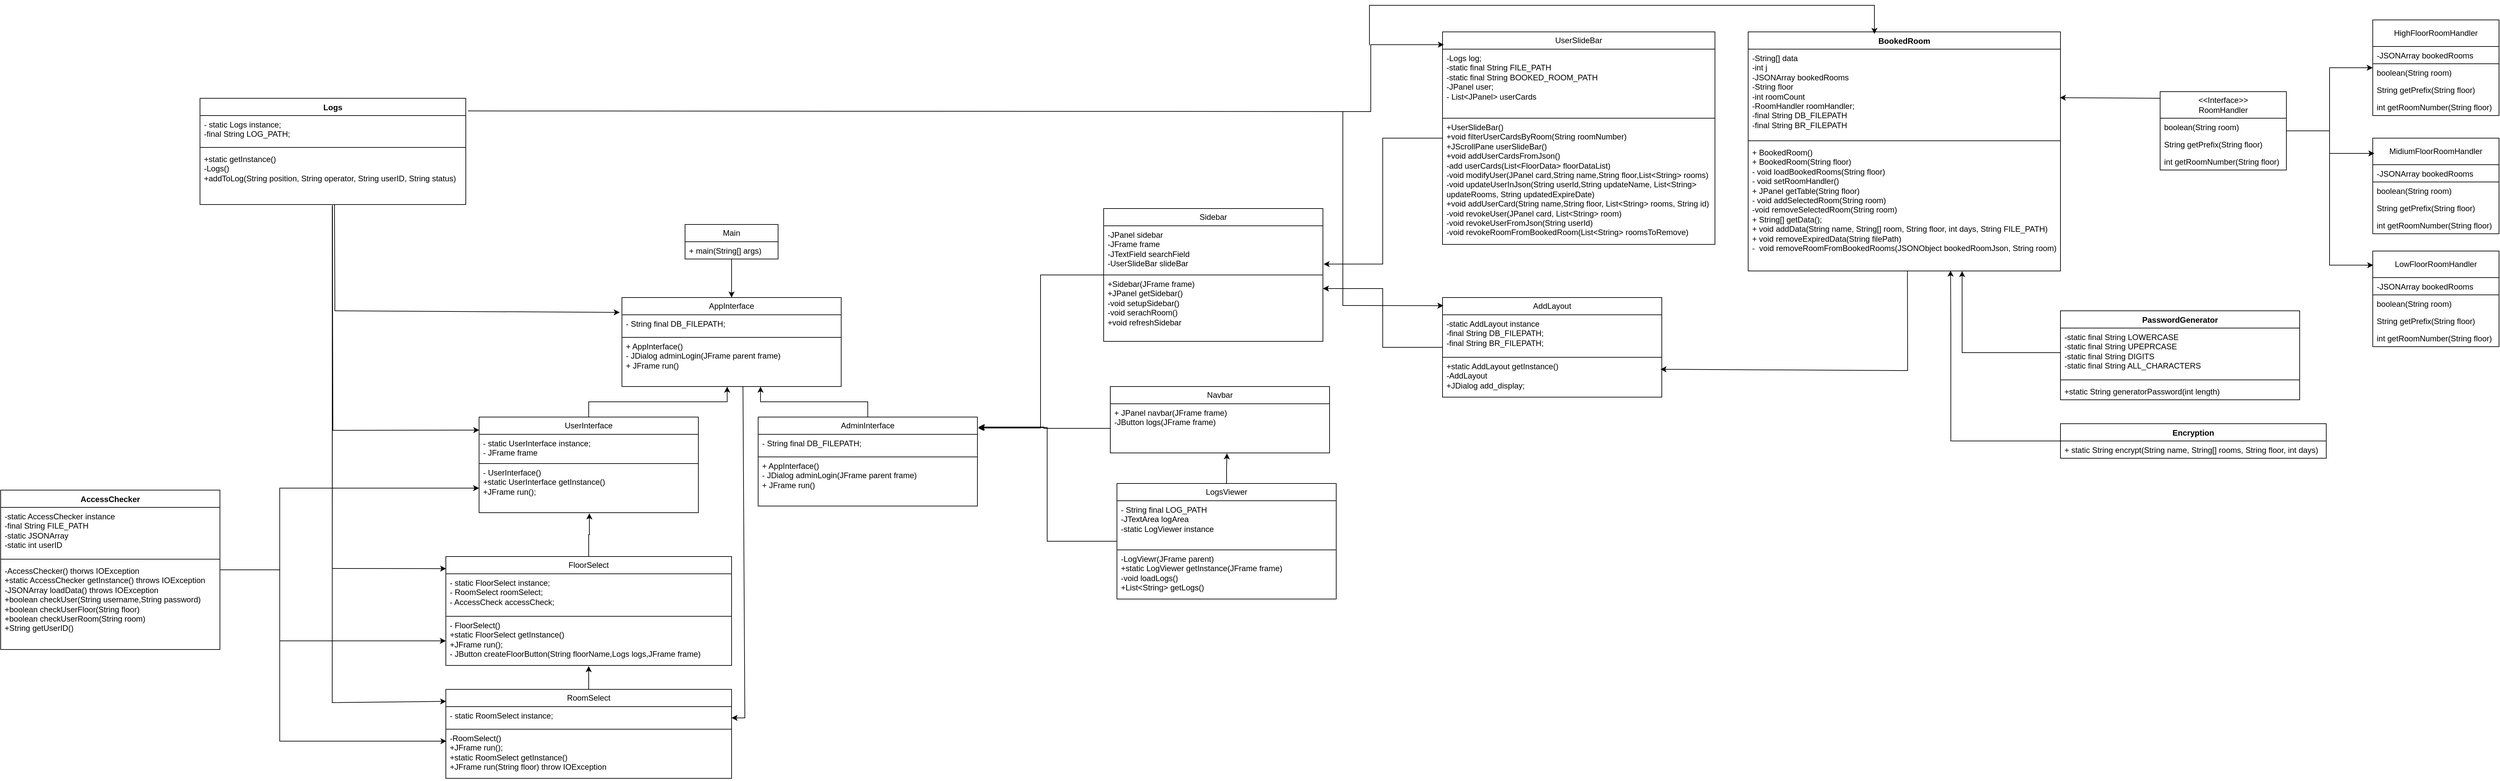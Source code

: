 <mxfile version="26.0.16">
  <diagram id="C5RBs43oDa-KdzZeNtuy" name="Class Diagram">
    <mxGraphModel dx="2961" dy="2109" grid="1" gridSize="10" guides="1" tooltips="1" connect="1" arrows="1" fold="1" page="1" pageScale="1" pageWidth="827" pageHeight="1169" math="0" shadow="0">
      <root>
        <mxCell id="WIyWlLk6GJQsqaUBKTNV-0" />
        <mxCell id="WIyWlLk6GJQsqaUBKTNV-1" parent="WIyWlLk6GJQsqaUBKTNV-0" />
        <mxCell id="-WlFVgDgevyx3NqKFWfm-8" value="" style="edgeStyle=orthogonalEdgeStyle;rounded=0;orthogonalLoop=1;jettySize=auto;html=1;" edge="1" parent="WIyWlLk6GJQsqaUBKTNV-1" source="-WlFVgDgevyx3NqKFWfm-0" target="-WlFVgDgevyx3NqKFWfm-6">
          <mxGeometry relative="1" as="geometry" />
        </mxCell>
        <mxCell id="-WlFVgDgevyx3NqKFWfm-0" value="Main" style="swimlane;fontStyle=0;childLayout=stackLayout;horizontal=1;startSize=26;fillColor=none;horizontalStack=0;resizeParent=1;resizeParentMax=0;resizeLast=0;collapsible=1;marginBottom=0;whiteSpace=wrap;html=1;" vertex="1" parent="WIyWlLk6GJQsqaUBKTNV-1">
          <mxGeometry x="330" y="30" width="140" height="52" as="geometry" />
        </mxCell>
        <mxCell id="-WlFVgDgevyx3NqKFWfm-1" value="+ main(String[] args)" style="text;strokeColor=none;fillColor=none;align=left;verticalAlign=top;spacingLeft=4;spacingRight=4;overflow=hidden;rotatable=0;points=[[0,0.5],[1,0.5]];portConstraint=eastwest;whiteSpace=wrap;html=1;" vertex="1" parent="-WlFVgDgevyx3NqKFWfm-0">
          <mxGeometry y="26" width="140" height="26" as="geometry" />
        </mxCell>
        <mxCell id="-WlFVgDgevyx3NqKFWfm-6" value="AppInterface" style="swimlane;fontStyle=0;childLayout=stackLayout;horizontal=1;startSize=26;fillColor=none;horizontalStack=0;resizeParent=1;resizeParentMax=0;resizeLast=0;collapsible=1;marginBottom=0;whiteSpace=wrap;html=1;" vertex="1" parent="WIyWlLk6GJQsqaUBKTNV-1">
          <mxGeometry x="235" y="140" width="330" height="134" as="geometry" />
        </mxCell>
        <mxCell id="-WlFVgDgevyx3NqKFWfm-9" value="- String final DB_FILEPATH;" style="text;strokeColor=light-dark(#000000,#000000);fillColor=none;align=left;verticalAlign=top;spacingLeft=4;spacingRight=4;overflow=hidden;rotatable=0;points=[[0,0.5],[1,0.5]];portConstraint=eastwest;whiteSpace=wrap;html=1;" vertex="1" parent="-WlFVgDgevyx3NqKFWfm-6">
          <mxGeometry y="26" width="330" height="34" as="geometry" />
        </mxCell>
        <mxCell id="-WlFVgDgevyx3NqKFWfm-7" value="+ AppInterface()&lt;div&gt;- JDialog adminLogin(JFrame parent frame)&lt;/div&gt;&lt;div&gt;+ JFrame run()&lt;/div&gt;" style="text;strokeColor=none;fillColor=none;align=left;verticalAlign=top;spacingLeft=4;spacingRight=4;overflow=hidden;rotatable=0;points=[[0,0.5],[1,0.5]];portConstraint=eastwest;whiteSpace=wrap;html=1;" vertex="1" parent="-WlFVgDgevyx3NqKFWfm-6">
          <mxGeometry y="60" width="330" height="74" as="geometry" />
        </mxCell>
        <mxCell id="-WlFVgDgevyx3NqKFWfm-10" value="UserInterface" style="swimlane;fontStyle=0;childLayout=stackLayout;horizontal=1;startSize=26;fillColor=none;horizontalStack=0;resizeParent=1;resizeParentMax=0;resizeLast=0;collapsible=1;marginBottom=0;whiteSpace=wrap;html=1;" vertex="1" parent="WIyWlLk6GJQsqaUBKTNV-1">
          <mxGeometry x="20" y="320" width="330" height="144" as="geometry" />
        </mxCell>
        <mxCell id="-WlFVgDgevyx3NqKFWfm-11" value="- static UserInterface instance;&lt;div&gt;- JFrame frame&lt;/div&gt;" style="text;strokeColor=light-dark(#000000,#000000);fillColor=none;align=left;verticalAlign=top;spacingLeft=4;spacingRight=4;overflow=hidden;rotatable=0;points=[[0,0.5],[1,0.5]];portConstraint=eastwest;whiteSpace=wrap;html=1;" vertex="1" parent="-WlFVgDgevyx3NqKFWfm-10">
          <mxGeometry y="26" width="330" height="44" as="geometry" />
        </mxCell>
        <mxCell id="-WlFVgDgevyx3NqKFWfm-12" value="- UserInterface()&lt;div&gt;+static UserInterface getInstance()&lt;/div&gt;&lt;div&gt;+JFrame run();&lt;/div&gt;" style="text;strokeColor=none;fillColor=none;align=left;verticalAlign=top;spacingLeft=4;spacingRight=4;overflow=hidden;rotatable=0;points=[[0,0.5],[1,0.5]];portConstraint=eastwest;whiteSpace=wrap;html=1;" vertex="1" parent="-WlFVgDgevyx3NqKFWfm-10">
          <mxGeometry y="70" width="330" height="74" as="geometry" />
        </mxCell>
        <mxCell id="-WlFVgDgevyx3NqKFWfm-14" value="AdminInterface" style="swimlane;fontStyle=0;childLayout=stackLayout;horizontal=1;startSize=26;fillColor=none;horizontalStack=0;resizeParent=1;resizeParentMax=0;resizeLast=0;collapsible=1;marginBottom=0;whiteSpace=wrap;html=1;" vertex="1" parent="WIyWlLk6GJQsqaUBKTNV-1">
          <mxGeometry x="440" y="320" width="330" height="134" as="geometry" />
        </mxCell>
        <mxCell id="-WlFVgDgevyx3NqKFWfm-15" value="- String final DB_FILEPATH;" style="text;strokeColor=light-dark(#000000,#000000);fillColor=none;align=left;verticalAlign=top;spacingLeft=4;spacingRight=4;overflow=hidden;rotatable=0;points=[[0,0.5],[1,0.5]];portConstraint=eastwest;whiteSpace=wrap;html=1;" vertex="1" parent="-WlFVgDgevyx3NqKFWfm-14">
          <mxGeometry y="26" width="330" height="34" as="geometry" />
        </mxCell>
        <mxCell id="-WlFVgDgevyx3NqKFWfm-16" value="+ AppInterface()&lt;div&gt;- JDialog adminLogin(JFrame parent frame)&lt;/div&gt;&lt;div&gt;+ JFrame run()&lt;/div&gt;" style="text;strokeColor=none;fillColor=none;align=left;verticalAlign=top;spacingLeft=4;spacingRight=4;overflow=hidden;rotatable=0;points=[[0,0.5],[1,0.5]];portConstraint=eastwest;whiteSpace=wrap;html=1;" vertex="1" parent="-WlFVgDgevyx3NqKFWfm-14">
          <mxGeometry y="60" width="330" height="74" as="geometry" />
        </mxCell>
        <mxCell id="-WlFVgDgevyx3NqKFWfm-18" value="FloorSelect" style="swimlane;fontStyle=0;childLayout=stackLayout;horizontal=1;startSize=26;fillColor=none;horizontalStack=0;resizeParent=1;resizeParentMax=0;resizeLast=0;collapsible=1;marginBottom=0;whiteSpace=wrap;html=1;" vertex="1" parent="WIyWlLk6GJQsqaUBKTNV-1">
          <mxGeometry x="-30" y="530" width="430" height="164" as="geometry" />
        </mxCell>
        <mxCell id="-WlFVgDgevyx3NqKFWfm-19" value="- static FloorSelect instance;&lt;div&gt;- RoomSelect roomSelect;&lt;/div&gt;&lt;div&gt;- AccessCheck accessCheck;&lt;/div&gt;" style="text;strokeColor=light-dark(#000000,#000000);fillColor=none;align=left;verticalAlign=top;spacingLeft=4;spacingRight=4;overflow=hidden;rotatable=0;points=[[0,0.5],[1,0.5]];portConstraint=eastwest;whiteSpace=wrap;html=1;" vertex="1" parent="-WlFVgDgevyx3NqKFWfm-18">
          <mxGeometry y="26" width="430" height="64" as="geometry" />
        </mxCell>
        <mxCell id="-WlFVgDgevyx3NqKFWfm-20" value="- FloorSelect()&lt;div&gt;+static FloorSelect getInstance()&lt;/div&gt;&lt;div&gt;+JFrame run();&lt;/div&gt;&lt;div&gt;- JButton createFloorButton(String floorName,Logs logs,JFrame frame)&lt;/div&gt;" style="text;strokeColor=none;fillColor=none;align=left;verticalAlign=top;spacingLeft=4;spacingRight=4;overflow=hidden;rotatable=0;points=[[0,0.5],[1,0.5]];portConstraint=eastwest;whiteSpace=wrap;html=1;" vertex="1" parent="-WlFVgDgevyx3NqKFWfm-18">
          <mxGeometry y="90" width="430" height="74" as="geometry" />
        </mxCell>
        <mxCell id="-WlFVgDgevyx3NqKFWfm-22" value="RoomSelect" style="swimlane;fontStyle=0;childLayout=stackLayout;horizontal=1;startSize=26;fillColor=none;horizontalStack=0;resizeParent=1;resizeParentMax=0;resizeLast=0;collapsible=1;marginBottom=0;whiteSpace=wrap;html=1;" vertex="1" parent="WIyWlLk6GJQsqaUBKTNV-1">
          <mxGeometry x="-30" y="730" width="430" height="134" as="geometry" />
        </mxCell>
        <mxCell id="-WlFVgDgevyx3NqKFWfm-23" value="- static RoomSelect instance;" style="text;strokeColor=light-dark(#000000,#000000);fillColor=none;align=left;verticalAlign=top;spacingLeft=4;spacingRight=4;overflow=hidden;rotatable=0;points=[[0,0.5],[1,0.5]];portConstraint=eastwest;whiteSpace=wrap;html=1;" vertex="1" parent="-WlFVgDgevyx3NqKFWfm-22">
          <mxGeometry y="26" width="430" height="34" as="geometry" />
        </mxCell>
        <mxCell id="-WlFVgDgevyx3NqKFWfm-24" value="&lt;div&gt;-RoomSelect()&amp;nbsp;&lt;/div&gt;+JFrame run();&lt;div&gt;+static RoomSelect getInstance()&lt;/div&gt;&lt;div&gt;+JFrame run(String floor) throw IOException&lt;/div&gt;&lt;div&gt;&lt;br&gt;&lt;/div&gt;" style="text;strokeColor=none;fillColor=none;align=left;verticalAlign=top;spacingLeft=4;spacingRight=4;overflow=hidden;rotatable=0;points=[[0,0.5],[1,0.5]];portConstraint=eastwest;whiteSpace=wrap;html=1;" vertex="1" parent="-WlFVgDgevyx3NqKFWfm-22">
          <mxGeometry y="60" width="430" height="74" as="geometry" />
        </mxCell>
        <mxCell id="-WlFVgDgevyx3NqKFWfm-30" value="Sidebar" style="swimlane;fontStyle=0;childLayout=stackLayout;horizontal=1;startSize=26;fillColor=none;horizontalStack=0;resizeParent=1;resizeParentMax=0;resizeLast=0;collapsible=1;marginBottom=0;whiteSpace=wrap;html=1;" vertex="1" parent="WIyWlLk6GJQsqaUBKTNV-1">
          <mxGeometry x="960" y="6" width="330" height="200" as="geometry" />
        </mxCell>
        <mxCell id="-WlFVgDgevyx3NqKFWfm-31" value="-JPanel sidebar&lt;div&gt;-JFrame frame&lt;/div&gt;&lt;div&gt;-JTextField searchField&lt;/div&gt;&lt;div&gt;-UserSlideBar slideBar&lt;/div&gt;" style="text;strokeColor=light-dark(#000000,#000000);fillColor=none;align=left;verticalAlign=top;spacingLeft=4;spacingRight=4;overflow=hidden;rotatable=0;points=[[0,0.5],[1,0.5]];portConstraint=eastwest;whiteSpace=wrap;html=1;" vertex="1" parent="-WlFVgDgevyx3NqKFWfm-30">
          <mxGeometry y="26" width="330" height="74" as="geometry" />
        </mxCell>
        <mxCell id="-WlFVgDgevyx3NqKFWfm-32" value="+Sidebar(JFrame frame)&lt;div&gt;+JPanel getSidebar()&lt;/div&gt;&lt;div&gt;-void setupSidebar()&lt;/div&gt;&lt;div&gt;-void serachRoom()&lt;/div&gt;&lt;div&gt;+void refreshSidebar&lt;/div&gt;" style="text;strokeColor=none;fillColor=none;align=left;verticalAlign=top;spacingLeft=4;spacingRight=4;overflow=hidden;rotatable=0;points=[[0,0.5],[1,0.5]];portConstraint=eastwest;whiteSpace=wrap;html=1;" vertex="1" parent="-WlFVgDgevyx3NqKFWfm-30">
          <mxGeometry y="100" width="330" height="100" as="geometry" />
        </mxCell>
        <mxCell id="-WlFVgDgevyx3NqKFWfm-34" value="Navbar" style="swimlane;fontStyle=0;childLayout=stackLayout;horizontal=1;startSize=26;fillColor=none;horizontalStack=0;resizeParent=1;resizeParentMax=0;resizeLast=0;collapsible=1;marginBottom=0;whiteSpace=wrap;html=1;" vertex="1" parent="WIyWlLk6GJQsqaUBKTNV-1">
          <mxGeometry x="970" y="274" width="330" height="100" as="geometry" />
        </mxCell>
        <mxCell id="-WlFVgDgevyx3NqKFWfm-36" value="+ JPanel navbar(JFrame frame)&lt;div&gt;-JButton logs(JFrame frame)&lt;/div&gt;" style="text;strokeColor=none;fillColor=none;align=left;verticalAlign=top;spacingLeft=4;spacingRight=4;overflow=hidden;rotatable=0;points=[[0,0.5],[1,0.5]];portConstraint=eastwest;whiteSpace=wrap;html=1;" vertex="1" parent="-WlFVgDgevyx3NqKFWfm-34">
          <mxGeometry y="26" width="330" height="74" as="geometry" />
        </mxCell>
        <mxCell id="-WlFVgDgevyx3NqKFWfm-120" style="edgeStyle=orthogonalEdgeStyle;rounded=0;orthogonalLoop=1;jettySize=auto;html=1;entryX=0.532;entryY=1.008;entryDx=0;entryDy=0;entryPerimeter=0;" edge="1" parent="WIyWlLk6GJQsqaUBKTNV-1" source="-WlFVgDgevyx3NqKFWfm-39" target="-WlFVgDgevyx3NqKFWfm-36">
          <mxGeometry relative="1" as="geometry">
            <mxPoint x="1135" y="630" as="targetPoint" />
            <Array as="points" />
          </mxGeometry>
        </mxCell>
        <mxCell id="-WlFVgDgevyx3NqKFWfm-39" value="LogsViewer" style="swimlane;fontStyle=0;childLayout=stackLayout;horizontal=1;startSize=26;fillColor=none;horizontalStack=0;resizeParent=1;resizeParentMax=0;resizeLast=0;collapsible=1;marginBottom=0;whiteSpace=wrap;html=1;" vertex="1" parent="WIyWlLk6GJQsqaUBKTNV-1">
          <mxGeometry x="980" y="420" width="330" height="174" as="geometry" />
        </mxCell>
        <mxCell id="-WlFVgDgevyx3NqKFWfm-40" value="- String final LOG_PATH&lt;div&gt;-JTextArea logArea&lt;/div&gt;&lt;div&gt;-static LogViewer instance&lt;/div&gt;" style="text;strokeColor=light-dark(#000000,#000000);fillColor=none;align=left;verticalAlign=top;spacingLeft=4;spacingRight=4;overflow=hidden;rotatable=0;points=[[0,0.5],[1,0.5]];portConstraint=eastwest;whiteSpace=wrap;html=1;" vertex="1" parent="-WlFVgDgevyx3NqKFWfm-39">
          <mxGeometry y="26" width="330" height="74" as="geometry" />
        </mxCell>
        <mxCell id="-WlFVgDgevyx3NqKFWfm-128" value="-LogViewr(JFrame parent)&lt;div&gt;+static LogViewer getInstance(JFrame frame)&lt;/div&gt;&lt;div&gt;-void loadLogs()&lt;/div&gt;&lt;div&gt;+List&amp;lt;String&amp;gt; getLogs()&lt;/div&gt;" style="text;strokeColor=light-dark(#000000,#000000);fillColor=none;align=left;verticalAlign=top;spacingLeft=4;spacingRight=4;overflow=hidden;rotatable=0;points=[[0,0.5],[1,0.5]];portConstraint=eastwest;whiteSpace=wrap;html=1;" vertex="1" parent="-WlFVgDgevyx3NqKFWfm-39">
          <mxGeometry y="100" width="330" height="74" as="geometry" />
        </mxCell>
        <mxCell id="-WlFVgDgevyx3NqKFWfm-44" value="UserSlideBar" style="swimlane;fontStyle=0;childLayout=stackLayout;horizontal=1;startSize=26;fillColor=none;horizontalStack=0;resizeParent=1;resizeParentMax=0;resizeLast=0;collapsible=1;marginBottom=0;whiteSpace=wrap;html=1;" vertex="1" parent="WIyWlLk6GJQsqaUBKTNV-1">
          <mxGeometry x="1470" y="-260" width="410" height="320" as="geometry" />
        </mxCell>
        <mxCell id="-WlFVgDgevyx3NqKFWfm-45" value="-Logs log;&lt;div&gt;-static final String FILE_PATH&lt;/div&gt;&lt;div&gt;-static final String BOOKED_ROOM_PATH&lt;/div&gt;&lt;div&gt;-JPanel user;&lt;/div&gt;&lt;div&gt;- List&amp;lt;JPanel&amp;gt; userCards&lt;/div&gt;" style="text;strokeColor=light-dark(#000000,#000000);fillColor=none;align=left;verticalAlign=top;spacingLeft=4;spacingRight=4;overflow=hidden;rotatable=0;points=[[0,0.5],[1,0.5]];portConstraint=eastwest;whiteSpace=wrap;html=1;" vertex="1" parent="-WlFVgDgevyx3NqKFWfm-44">
          <mxGeometry y="26" width="410" height="104" as="geometry" />
        </mxCell>
        <mxCell id="-WlFVgDgevyx3NqKFWfm-46" value="+UserSlideBar()&lt;div&gt;&lt;span style=&quot;background-color: rgb(255, 255, 255);&quot;&gt;+void filterUserCardsByRoom(String roomNumber)&lt;/span&gt;&lt;/div&gt;&lt;div&gt;&lt;span style=&quot;background-color: rgb(255, 255, 255);&quot;&gt;+JScrollPane userSlideBar()&lt;/span&gt;&lt;/div&gt;&lt;div&gt;&lt;span style=&quot;background-color: rgb(255, 255, 255);&quot;&gt;+void addUserCardsFromJson()&lt;/span&gt;&lt;/div&gt;&lt;div&gt;&lt;span style=&quot;background-color: rgb(255, 255, 255);&quot;&gt;-add userCards(List&amp;lt;FloorData&amp;gt; floorDataList)&lt;/span&gt;&lt;/div&gt;&lt;div&gt;&lt;span style=&quot;background-color: rgb(255, 255, 255);&quot;&gt;-void modifyUser(JPanel card,String name,String floor,List&amp;lt;String&amp;gt; rooms)&lt;/span&gt;&lt;/div&gt;&lt;div&gt;&lt;span style=&quot;background-color: rgb(255, 255, 255);&quot;&gt;-void updateUserInJson(String userId,String updateName, List&amp;lt;String&amp;gt; updateRooms, String updatedExpireDate)&lt;/span&gt;&lt;/div&gt;&lt;div&gt;&lt;span style=&quot;background-color: rgb(255, 255, 255);&quot;&gt;+void addUserCard(String name,String floor, List&amp;lt;String&amp;gt; rooms, String id)&lt;/span&gt;&lt;/div&gt;&lt;div&gt;&lt;span style=&quot;background-color: rgb(255, 255, 255);&quot;&gt;-void revokeUser(JPanel card, List&amp;lt;String&amp;gt; room)&lt;/span&gt;&lt;/div&gt;&lt;div&gt;&lt;span style=&quot;background-color: rgb(255, 255, 255);&quot;&gt;-void revokeUserFromJson(String userId)&lt;/span&gt;&lt;/div&gt;&lt;div&gt;&lt;span style=&quot;background-color: rgb(255, 255, 255);&quot;&gt;-void revokeRoomFromBookedRoom(List&amp;lt;String&amp;gt; roomsToRemove)&lt;/span&gt;&lt;/div&gt;" style="text;strokeColor=none;fillColor=none;align=left;verticalAlign=top;spacingLeft=4;spacingRight=4;overflow=hidden;rotatable=0;points=[[0,0.5],[1,0.5]];portConstraint=eastwest;whiteSpace=wrap;html=1;" vertex="1" parent="-WlFVgDgevyx3NqKFWfm-44">
          <mxGeometry y="130" width="410" height="190" as="geometry" />
        </mxCell>
        <mxCell id="-WlFVgDgevyx3NqKFWfm-57" value="" style="edgeStyle=orthogonalEdgeStyle;rounded=0;orthogonalLoop=1;jettySize=auto;html=1;entryX=0.005;entryY=0.06;entryDx=0;entryDy=0;entryPerimeter=0;exitX=1.008;exitY=0.119;exitDx=0;exitDy=0;exitPerimeter=0;" edge="1" parent="WIyWlLk6GJQsqaUBKTNV-1" source="-WlFVgDgevyx3NqKFWfm-48" target="-WlFVgDgevyx3NqKFWfm-44">
          <mxGeometry relative="1" as="geometry">
            <mxPoint x="80" y="-102.0" as="targetPoint" />
            <Array as="points">
              <mxPoint x="1362" y="-140" />
            </Array>
          </mxGeometry>
        </mxCell>
        <mxCell id="-WlFVgDgevyx3NqKFWfm-48" value="Logs" style="swimlane;fontStyle=1;align=center;verticalAlign=top;childLayout=stackLayout;horizontal=1;startSize=26;horizontalStack=0;resizeParent=1;resizeParentMax=0;resizeLast=0;collapsible=1;marginBottom=0;whiteSpace=wrap;html=1;" vertex="1" parent="WIyWlLk6GJQsqaUBKTNV-1">
          <mxGeometry x="-400" y="-160" width="400" height="160" as="geometry" />
        </mxCell>
        <mxCell id="-WlFVgDgevyx3NqKFWfm-49" value="- static Logs instance;&lt;div&gt;-final String LOG_PATH;&lt;/div&gt;" style="text;strokeColor=none;fillColor=none;align=left;verticalAlign=top;spacingLeft=4;spacingRight=4;overflow=hidden;rotatable=0;points=[[0,0.5],[1,0.5]];portConstraint=eastwest;whiteSpace=wrap;html=1;" vertex="1" parent="-WlFVgDgevyx3NqKFWfm-48">
          <mxGeometry y="26" width="400" height="44" as="geometry" />
        </mxCell>
        <mxCell id="-WlFVgDgevyx3NqKFWfm-50" value="" style="line;strokeWidth=1;fillColor=none;align=left;verticalAlign=middle;spacingTop=-1;spacingLeft=3;spacingRight=3;rotatable=0;labelPosition=right;points=[];portConstraint=eastwest;strokeColor=inherit;" vertex="1" parent="-WlFVgDgevyx3NqKFWfm-48">
          <mxGeometry y="70" width="400" height="8" as="geometry" />
        </mxCell>
        <mxCell id="-WlFVgDgevyx3NqKFWfm-51" value="+static getInstance()&lt;div&gt;-Logs()&lt;/div&gt;&lt;div&gt;+addToLog(String position, String operator, String userID, String status)&lt;/div&gt;" style="text;strokeColor=none;fillColor=none;align=left;verticalAlign=top;spacingLeft=4;spacingRight=4;overflow=hidden;rotatable=0;points=[[0,0.5],[1,0.5]];portConstraint=eastwest;whiteSpace=wrap;html=1;" vertex="1" parent="-WlFVgDgevyx3NqKFWfm-48">
          <mxGeometry y="78" width="400" height="82" as="geometry" />
        </mxCell>
        <mxCell id="-WlFVgDgevyx3NqKFWfm-58" value="" style="endArrow=classic;html=1;rounded=0;exitX=0.498;exitY=1.047;exitDx=0;exitDy=0;exitPerimeter=0;entryX=0.001;entryY=0.111;entryDx=0;entryDy=0;entryPerimeter=0;" edge="1" parent="WIyWlLk6GJQsqaUBKTNV-1" source="-WlFVgDgevyx3NqKFWfm-51" target="-WlFVgDgevyx3NqKFWfm-18">
          <mxGeometry width="50" height="50" relative="1" as="geometry">
            <mxPoint x="-50" y="340" as="sourcePoint" />
            <mxPoint y="290" as="targetPoint" />
            <Array as="points">
              <mxPoint x="-201" y="548" />
            </Array>
          </mxGeometry>
        </mxCell>
        <mxCell id="-WlFVgDgevyx3NqKFWfm-59" value="" style="endArrow=classic;html=1;rounded=0;exitX=0.498;exitY=1.012;exitDx=0;exitDy=0;exitPerimeter=0;entryX=0.001;entryY=0.135;entryDx=0;entryDy=0;entryPerimeter=0;" edge="1" parent="WIyWlLk6GJQsqaUBKTNV-1" source="-WlFVgDgevyx3NqKFWfm-51" target="-WlFVgDgevyx3NqKFWfm-22">
          <mxGeometry width="50" height="50" relative="1" as="geometry">
            <mxPoint x="-201" y="206" as="sourcePoint" />
            <mxPoint x="-30" y="750" as="targetPoint" />
            <Array as="points">
              <mxPoint x="-201" y="750" />
            </Array>
          </mxGeometry>
        </mxCell>
        <mxCell id="-WlFVgDgevyx3NqKFWfm-60" value="" style="endArrow=classic;html=1;rounded=0;exitX=0.498;exitY=1.012;exitDx=0;exitDy=0;exitPerimeter=0;entryX=0.001;entryY=0.136;entryDx=0;entryDy=0;entryPerimeter=0;" edge="1" parent="WIyWlLk6GJQsqaUBKTNV-1" source="-WlFVgDgevyx3NqKFWfm-51" target="-WlFVgDgevyx3NqKFWfm-10">
          <mxGeometry width="50" height="50" relative="1" as="geometry">
            <mxPoint x="-191" y="14" as="sourcePoint" />
            <mxPoint x="-20" y="558" as="targetPoint" />
            <Array as="points">
              <mxPoint x="-200" y="340" />
            </Array>
          </mxGeometry>
        </mxCell>
        <mxCell id="-WlFVgDgevyx3NqKFWfm-61" value="" style="endArrow=classic;html=1;rounded=0;exitX=0.506;exitY=0.997;exitDx=0;exitDy=0;exitPerimeter=0;entryX=-0.01;entryY=0.167;entryDx=0;entryDy=0;entryPerimeter=0;" edge="1" parent="WIyWlLk6GJQsqaUBKTNV-1" source="-WlFVgDgevyx3NqKFWfm-51" target="-WlFVgDgevyx3NqKFWfm-6">
          <mxGeometry width="50" height="50" relative="1" as="geometry">
            <mxPoint x="-191" y="6" as="sourcePoint" />
            <mxPoint x="30" y="345" as="targetPoint" />
            <Array as="points">
              <mxPoint x="-197" y="160" />
            </Array>
          </mxGeometry>
        </mxCell>
        <mxCell id="-WlFVgDgevyx3NqKFWfm-63" value="AddLayout" style="swimlane;fontStyle=0;childLayout=stackLayout;horizontal=1;startSize=26;fillColor=none;horizontalStack=0;resizeParent=1;resizeParentMax=0;resizeLast=0;collapsible=1;marginBottom=0;whiteSpace=wrap;html=1;" vertex="1" parent="WIyWlLk6GJQsqaUBKTNV-1">
          <mxGeometry x="1470" y="140" width="330" height="150" as="geometry" />
        </mxCell>
        <mxCell id="-WlFVgDgevyx3NqKFWfm-64" value="-static AddLayout instance&lt;div&gt;-final String DB_FILEPATH;&lt;/div&gt;&lt;div&gt;-final String BR_FILEPATH;&lt;/div&gt;" style="text;strokeColor=light-dark(#000000,#000000);fillColor=none;align=left;verticalAlign=top;spacingLeft=4;spacingRight=4;overflow=hidden;rotatable=0;points=[[0,0.5],[1,0.5]];portConstraint=eastwest;whiteSpace=wrap;html=1;" vertex="1" parent="-WlFVgDgevyx3NqKFWfm-63">
          <mxGeometry y="26" width="330" height="64" as="geometry" />
        </mxCell>
        <mxCell id="-WlFVgDgevyx3NqKFWfm-65" value="+static AddLayout getInstance()&lt;div&gt;-AddLayout&lt;/div&gt;&lt;div&gt;+JDialog add_display;&lt;/div&gt;" style="text;strokeColor=none;fillColor=none;align=left;verticalAlign=top;spacingLeft=4;spacingRight=4;overflow=hidden;rotatable=0;points=[[0,0.5],[1,0.5]];portConstraint=eastwest;whiteSpace=wrap;html=1;" vertex="1" parent="-WlFVgDgevyx3NqKFWfm-63">
          <mxGeometry y="90" width="330" height="60" as="geometry" />
        </mxCell>
        <mxCell id="-WlFVgDgevyx3NqKFWfm-73" value="" style="endArrow=classic;html=1;rounded=0;exitX=0.552;exitY=1.005;exitDx=0;exitDy=0;exitPerimeter=0;entryX=1;entryY=0.5;entryDx=0;entryDy=0;" edge="1" parent="WIyWlLk6GJQsqaUBKTNV-1" source="-WlFVgDgevyx3NqKFWfm-7" target="-WlFVgDgevyx3NqKFWfm-23">
          <mxGeometry width="50" height="50" relative="1" as="geometry">
            <mxPoint x="680" y="550" as="sourcePoint" />
            <mxPoint x="730" y="500" as="targetPoint" />
            <Array as="points">
              <mxPoint x="420" y="773" />
            </Array>
          </mxGeometry>
        </mxCell>
        <mxCell id="-WlFVgDgevyx3NqKFWfm-74" value="BookedRoom" style="swimlane;fontStyle=1;align=center;verticalAlign=top;childLayout=stackLayout;horizontal=1;startSize=26;horizontalStack=0;resizeParent=1;resizeParentMax=0;resizeLast=0;collapsible=1;marginBottom=0;whiteSpace=wrap;html=1;" vertex="1" parent="WIyWlLk6GJQsqaUBKTNV-1">
          <mxGeometry x="1930" y="-260" width="470" height="360" as="geometry" />
        </mxCell>
        <mxCell id="-WlFVgDgevyx3NqKFWfm-75" value="-String[] data&lt;div&gt;-int j&lt;/div&gt;&lt;div&gt;-JSONArray bookedRooms&lt;/div&gt;&lt;div&gt;-String floor&lt;/div&gt;&lt;div&gt;-int roomCount&lt;/div&gt;&lt;div&gt;-RoomHandler roomHandler;&lt;/div&gt;&lt;div&gt;-final String DB_FILEPATH&lt;/div&gt;&lt;div&gt;-final String BR_FILEPATH&lt;/div&gt;" style="text;strokeColor=none;fillColor=none;align=left;verticalAlign=top;spacingLeft=4;spacingRight=4;overflow=hidden;rotatable=0;points=[[0,0.5],[1,0.5]];portConstraint=eastwest;whiteSpace=wrap;html=1;" vertex="1" parent="-WlFVgDgevyx3NqKFWfm-74">
          <mxGeometry y="26" width="470" height="134" as="geometry" />
        </mxCell>
        <mxCell id="-WlFVgDgevyx3NqKFWfm-76" value="" style="line;strokeWidth=1;fillColor=none;align=left;verticalAlign=middle;spacingTop=-1;spacingLeft=3;spacingRight=3;rotatable=0;labelPosition=right;points=[];portConstraint=eastwest;strokeColor=inherit;" vertex="1" parent="-WlFVgDgevyx3NqKFWfm-74">
          <mxGeometry y="160" width="470" height="8" as="geometry" />
        </mxCell>
        <mxCell id="-WlFVgDgevyx3NqKFWfm-77" value="+ BookedRoom()&lt;div&gt;+ BookedRoom(String floor)&lt;/div&gt;&lt;div&gt;- void loadBookedRooms(String floor)&lt;/div&gt;&lt;div&gt;- void setRoomHandler()&lt;/div&gt;&lt;div&gt;+ JPanel getTable(String floor)&lt;/div&gt;&lt;div&gt;- void addSelectedRoom(String room)&lt;/div&gt;&lt;div&gt;-void removeSelectedRoom(String room)&lt;/div&gt;&lt;div&gt;+ String[] getData();&lt;/div&gt;&lt;div&gt;+ void addData(String name, String[] room, String floor, int days, String FILE_PATH)&lt;/div&gt;&lt;div&gt;+ void removeExpiredData(String filePath)&lt;/div&gt;&lt;div&gt;-&amp;nbsp; void removeRoomFromBookedRooms(JSONObject bookedRoomJson, String room)&lt;/div&gt;" style="text;strokeColor=none;fillColor=none;align=left;verticalAlign=top;spacingLeft=4;spacingRight=4;overflow=hidden;rotatable=0;points=[[0,0.5],[1,0.5]];portConstraint=eastwest;whiteSpace=wrap;html=1;" vertex="1" parent="-WlFVgDgevyx3NqKFWfm-74">
          <mxGeometry y="168" width="470" height="192" as="geometry" />
        </mxCell>
        <mxCell id="-WlFVgDgevyx3NqKFWfm-78" value="" style="endArrow=classic;html=1;rounded=0;exitX=0.51;exitY=0.999;exitDx=0;exitDy=0;exitPerimeter=0;entryX=0.994;entryY=0.301;entryDx=0;entryDy=0;entryPerimeter=0;" edge="1" parent="WIyWlLk6GJQsqaUBKTNV-1" source="-WlFVgDgevyx3NqKFWfm-77" target="-WlFVgDgevyx3NqKFWfm-65">
          <mxGeometry width="50" height="50" relative="1" as="geometry">
            <mxPoint x="1970" y="130" as="sourcePoint" />
            <mxPoint x="2020" y="80" as="targetPoint" />
            <Array as="points">
              <mxPoint x="2170" y="250" />
            </Array>
          </mxGeometry>
        </mxCell>
        <mxCell id="-WlFVgDgevyx3NqKFWfm-79" value="" style="endArrow=classic;html=1;rounded=0;entryX=0.004;entryY=0.082;entryDx=0;entryDy=0;entryPerimeter=0;" edge="1" parent="WIyWlLk6GJQsqaUBKTNV-1" target="-WlFVgDgevyx3NqKFWfm-63">
          <mxGeometry width="50" height="50" relative="1" as="geometry">
            <mxPoint x="1320" y="-140" as="sourcePoint" />
            <mxPoint x="1250" y="80" as="targetPoint" />
            <Array as="points">
              <mxPoint x="1320" y="152" />
            </Array>
          </mxGeometry>
        </mxCell>
        <mxCell id="-WlFVgDgevyx3NqKFWfm-80" value="" style="endArrow=classic;html=1;rounded=0;" edge="1" parent="WIyWlLk6GJQsqaUBKTNV-1">
          <mxGeometry width="50" height="50" relative="1" as="geometry">
            <mxPoint x="1360" y="-240" as="sourcePoint" />
            <mxPoint x="2120" y="-257" as="targetPoint" />
            <Array as="points">
              <mxPoint x="1360" y="-300" />
              <mxPoint x="2120" y="-300" />
            </Array>
          </mxGeometry>
        </mxCell>
        <mxCell id="-WlFVgDgevyx3NqKFWfm-105" value="" style="edgeStyle=orthogonalEdgeStyle;rounded=0;orthogonalLoop=1;jettySize=auto;html=1;" edge="1" parent="WIyWlLk6GJQsqaUBKTNV-1" source="-WlFVgDgevyx3NqKFWfm-96" target="-WlFVgDgevyx3NqKFWfm-101">
          <mxGeometry relative="1" as="geometry" />
        </mxCell>
        <mxCell id="-WlFVgDgevyx3NqKFWfm-96" value="&amp;lt;&amp;lt;Interface&amp;gt;&amp;gt;&lt;div&gt;RoomHandler&lt;/div&gt;" style="swimlane;fontStyle=0;childLayout=stackLayout;horizontal=1;startSize=40;fillColor=none;horizontalStack=0;resizeParent=1;resizeParentMax=0;resizeLast=0;collapsible=1;marginBottom=0;whiteSpace=wrap;html=1;" vertex="1" parent="WIyWlLk6GJQsqaUBKTNV-1">
          <mxGeometry x="2550" y="-170" width="190" height="118" as="geometry" />
        </mxCell>
        <mxCell id="-WlFVgDgevyx3NqKFWfm-97" value="boolean(String room)" style="text;strokeColor=none;fillColor=none;align=left;verticalAlign=top;spacingLeft=4;spacingRight=4;overflow=hidden;rotatable=0;points=[[0,0.5],[1,0.5]];portConstraint=eastwest;whiteSpace=wrap;html=1;" vertex="1" parent="-WlFVgDgevyx3NqKFWfm-96">
          <mxGeometry y="40" width="190" height="26" as="geometry" />
        </mxCell>
        <mxCell id="-WlFVgDgevyx3NqKFWfm-98" value="String getPrefix(String floor)" style="text;strokeColor=none;fillColor=none;align=left;verticalAlign=top;spacingLeft=4;spacingRight=4;overflow=hidden;rotatable=0;points=[[0,0.5],[1,0.5]];portConstraint=eastwest;whiteSpace=wrap;html=1;" vertex="1" parent="-WlFVgDgevyx3NqKFWfm-96">
          <mxGeometry y="66" width="190" height="26" as="geometry" />
        </mxCell>
        <mxCell id="-WlFVgDgevyx3NqKFWfm-99" value="int getRoomNumber(String floor)" style="text;strokeColor=none;fillColor=none;align=left;verticalAlign=top;spacingLeft=4;spacingRight=4;overflow=hidden;rotatable=0;points=[[0,0.5],[1,0.5]];portConstraint=eastwest;whiteSpace=wrap;html=1;" vertex="1" parent="-WlFVgDgevyx3NqKFWfm-96">
          <mxGeometry y="92" width="190" height="26" as="geometry" />
        </mxCell>
        <mxCell id="-WlFVgDgevyx3NqKFWfm-100" value="" style="endArrow=classic;html=1;rounded=0;entryX=0.998;entryY=0.545;entryDx=0;entryDy=0;entryPerimeter=0;exitX=0;exitY=0.085;exitDx=0;exitDy=0;exitPerimeter=0;" edge="1" parent="WIyWlLk6GJQsqaUBKTNV-1" source="-WlFVgDgevyx3NqKFWfm-96" target="-WlFVgDgevyx3NqKFWfm-75">
          <mxGeometry width="50" height="50" relative="1" as="geometry">
            <mxPoint x="2420" y="-50" as="sourcePoint" />
            <mxPoint x="2470" y="-100" as="targetPoint" />
          </mxGeometry>
        </mxCell>
        <mxCell id="-WlFVgDgevyx3NqKFWfm-101" value="HighFloorRoomHandler" style="swimlane;fontStyle=0;childLayout=stackLayout;horizontal=1;startSize=40;fillColor=none;horizontalStack=0;resizeParent=1;resizeParentMax=0;resizeLast=0;collapsible=1;marginBottom=0;whiteSpace=wrap;html=1;" vertex="1" parent="WIyWlLk6GJQsqaUBKTNV-1">
          <mxGeometry x="2870" y="-278" width="190" height="144" as="geometry" />
        </mxCell>
        <mxCell id="-WlFVgDgevyx3NqKFWfm-106" value="-JSONArray bookedRooms" style="text;strokeColor=light-dark(#000000,#000000);fillColor=none;align=left;verticalAlign=top;spacingLeft=4;spacingRight=4;overflow=hidden;rotatable=0;points=[[0,0.5],[1,0.5]];portConstraint=eastwest;whiteSpace=wrap;html=1;" vertex="1" parent="-WlFVgDgevyx3NqKFWfm-101">
          <mxGeometry y="40" width="190" height="26" as="geometry" />
        </mxCell>
        <mxCell id="-WlFVgDgevyx3NqKFWfm-102" value="boolean(String room)" style="text;strokeColor=none;fillColor=none;align=left;verticalAlign=top;spacingLeft=4;spacingRight=4;overflow=hidden;rotatable=0;points=[[0,0.5],[1,0.5]];portConstraint=eastwest;whiteSpace=wrap;html=1;" vertex="1" parent="-WlFVgDgevyx3NqKFWfm-101">
          <mxGeometry y="66" width="190" height="26" as="geometry" />
        </mxCell>
        <mxCell id="-WlFVgDgevyx3NqKFWfm-103" value="String getPrefix(String floor)" style="text;strokeColor=none;fillColor=none;align=left;verticalAlign=top;spacingLeft=4;spacingRight=4;overflow=hidden;rotatable=0;points=[[0,0.5],[1,0.5]];portConstraint=eastwest;whiteSpace=wrap;html=1;" vertex="1" parent="-WlFVgDgevyx3NqKFWfm-101">
          <mxGeometry y="92" width="190" height="26" as="geometry" />
        </mxCell>
        <mxCell id="-WlFVgDgevyx3NqKFWfm-104" value="int getRoomNumber(String floor)" style="text;strokeColor=none;fillColor=none;align=left;verticalAlign=top;spacingLeft=4;spacingRight=4;overflow=hidden;rotatable=0;points=[[0,0.5],[1,0.5]];portConstraint=eastwest;whiteSpace=wrap;html=1;" vertex="1" parent="-WlFVgDgevyx3NqKFWfm-101">
          <mxGeometry y="118" width="190" height="26" as="geometry" />
        </mxCell>
        <mxCell id="-WlFVgDgevyx3NqKFWfm-107" value="MidiumFloorRoomHandler" style="swimlane;fontStyle=0;childLayout=stackLayout;horizontal=1;startSize=40;fillColor=none;horizontalStack=0;resizeParent=1;resizeParentMax=0;resizeLast=0;collapsible=1;marginBottom=0;whiteSpace=wrap;html=1;" vertex="1" parent="WIyWlLk6GJQsqaUBKTNV-1">
          <mxGeometry x="2870" y="-100" width="190" height="144" as="geometry" />
        </mxCell>
        <mxCell id="-WlFVgDgevyx3NqKFWfm-108" value="-JSONArray bookedRooms" style="text;strokeColor=light-dark(#000000,#000000);fillColor=none;align=left;verticalAlign=top;spacingLeft=4;spacingRight=4;overflow=hidden;rotatable=0;points=[[0,0.5],[1,0.5]];portConstraint=eastwest;whiteSpace=wrap;html=1;" vertex="1" parent="-WlFVgDgevyx3NqKFWfm-107">
          <mxGeometry y="40" width="190" height="26" as="geometry" />
        </mxCell>
        <mxCell id="-WlFVgDgevyx3NqKFWfm-109" value="boolean(String room)" style="text;strokeColor=none;fillColor=none;align=left;verticalAlign=top;spacingLeft=4;spacingRight=4;overflow=hidden;rotatable=0;points=[[0,0.5],[1,0.5]];portConstraint=eastwest;whiteSpace=wrap;html=1;" vertex="1" parent="-WlFVgDgevyx3NqKFWfm-107">
          <mxGeometry y="66" width="190" height="26" as="geometry" />
        </mxCell>
        <mxCell id="-WlFVgDgevyx3NqKFWfm-110" value="String getPrefix(String floor)" style="text;strokeColor=none;fillColor=none;align=left;verticalAlign=top;spacingLeft=4;spacingRight=4;overflow=hidden;rotatable=0;points=[[0,0.5],[1,0.5]];portConstraint=eastwest;whiteSpace=wrap;html=1;" vertex="1" parent="-WlFVgDgevyx3NqKFWfm-107">
          <mxGeometry y="92" width="190" height="26" as="geometry" />
        </mxCell>
        <mxCell id="-WlFVgDgevyx3NqKFWfm-111" value="int getRoomNumber(String floor)" style="text;strokeColor=none;fillColor=none;align=left;verticalAlign=top;spacingLeft=4;spacingRight=4;overflow=hidden;rotatable=0;points=[[0,0.5],[1,0.5]];portConstraint=eastwest;whiteSpace=wrap;html=1;" vertex="1" parent="-WlFVgDgevyx3NqKFWfm-107">
          <mxGeometry y="118" width="190" height="26" as="geometry" />
        </mxCell>
        <mxCell id="-WlFVgDgevyx3NqKFWfm-112" style="edgeStyle=orthogonalEdgeStyle;rounded=0;orthogonalLoop=1;jettySize=auto;html=1;entryX=0.013;entryY=0.16;entryDx=0;entryDy=0;entryPerimeter=0;" edge="1" parent="WIyWlLk6GJQsqaUBKTNV-1" source="-WlFVgDgevyx3NqKFWfm-96" target="-WlFVgDgevyx3NqKFWfm-107">
          <mxGeometry relative="1" as="geometry" />
        </mxCell>
        <mxCell id="-WlFVgDgevyx3NqKFWfm-113" value="LowFloorRoomHandler" style="swimlane;fontStyle=0;childLayout=stackLayout;horizontal=1;startSize=40;fillColor=none;horizontalStack=0;resizeParent=1;resizeParentMax=0;resizeLast=0;collapsible=1;marginBottom=0;whiteSpace=wrap;html=1;" vertex="1" parent="WIyWlLk6GJQsqaUBKTNV-1">
          <mxGeometry x="2870" y="70" width="190" height="144" as="geometry" />
        </mxCell>
        <mxCell id="-WlFVgDgevyx3NqKFWfm-114" value="-JSONArray bookedRooms" style="text;strokeColor=light-dark(#000000,#000000);fillColor=none;align=left;verticalAlign=top;spacingLeft=4;spacingRight=4;overflow=hidden;rotatable=0;points=[[0,0.5],[1,0.5]];portConstraint=eastwest;whiteSpace=wrap;html=1;" vertex="1" parent="-WlFVgDgevyx3NqKFWfm-113">
          <mxGeometry y="40" width="190" height="26" as="geometry" />
        </mxCell>
        <mxCell id="-WlFVgDgevyx3NqKFWfm-115" value="boolean(String room)" style="text;strokeColor=none;fillColor=none;align=left;verticalAlign=top;spacingLeft=4;spacingRight=4;overflow=hidden;rotatable=0;points=[[0,0.5],[1,0.5]];portConstraint=eastwest;whiteSpace=wrap;html=1;" vertex="1" parent="-WlFVgDgevyx3NqKFWfm-113">
          <mxGeometry y="66" width="190" height="26" as="geometry" />
        </mxCell>
        <mxCell id="-WlFVgDgevyx3NqKFWfm-116" value="String getPrefix(String floor)" style="text;strokeColor=none;fillColor=none;align=left;verticalAlign=top;spacingLeft=4;spacingRight=4;overflow=hidden;rotatable=0;points=[[0,0.5],[1,0.5]];portConstraint=eastwest;whiteSpace=wrap;html=1;" vertex="1" parent="-WlFVgDgevyx3NqKFWfm-113">
          <mxGeometry y="92" width="190" height="26" as="geometry" />
        </mxCell>
        <mxCell id="-WlFVgDgevyx3NqKFWfm-117" value="int getRoomNumber(String floor)" style="text;strokeColor=none;fillColor=none;align=left;verticalAlign=top;spacingLeft=4;spacingRight=4;overflow=hidden;rotatable=0;points=[[0,0.5],[1,0.5]];portConstraint=eastwest;whiteSpace=wrap;html=1;" vertex="1" parent="-WlFVgDgevyx3NqKFWfm-113">
          <mxGeometry y="118" width="190" height="26" as="geometry" />
        </mxCell>
        <mxCell id="-WlFVgDgevyx3NqKFWfm-118" style="edgeStyle=orthogonalEdgeStyle;rounded=0;orthogonalLoop=1;jettySize=auto;html=1;entryX=0.004;entryY=0.148;entryDx=0;entryDy=0;entryPerimeter=0;" edge="1" parent="WIyWlLk6GJQsqaUBKTNV-1" source="-WlFVgDgevyx3NqKFWfm-96" target="-WlFVgDgevyx3NqKFWfm-113">
          <mxGeometry relative="1" as="geometry" />
        </mxCell>
        <mxCell id="-WlFVgDgevyx3NqKFWfm-121" style="edgeStyle=orthogonalEdgeStyle;rounded=0;orthogonalLoop=1;jettySize=auto;html=1;entryX=0.503;entryY=1.014;entryDx=0;entryDy=0;entryPerimeter=0;" edge="1" parent="WIyWlLk6GJQsqaUBKTNV-1" source="-WlFVgDgevyx3NqKFWfm-18" target="-WlFVgDgevyx3NqKFWfm-12">
          <mxGeometry relative="1" as="geometry" />
        </mxCell>
        <mxCell id="-WlFVgDgevyx3NqKFWfm-122" style="edgeStyle=orthogonalEdgeStyle;rounded=0;orthogonalLoop=1;jettySize=auto;html=1;entryX=0.5;entryY=1.014;entryDx=0;entryDy=0;entryPerimeter=0;" edge="1" parent="WIyWlLk6GJQsqaUBKTNV-1" source="-WlFVgDgevyx3NqKFWfm-22" target="-WlFVgDgevyx3NqKFWfm-20">
          <mxGeometry relative="1" as="geometry" />
        </mxCell>
        <mxCell id="-WlFVgDgevyx3NqKFWfm-123" style="edgeStyle=orthogonalEdgeStyle;rounded=0;orthogonalLoop=1;jettySize=auto;html=1;entryX=0.48;entryY=1.003;entryDx=0;entryDy=0;entryPerimeter=0;" edge="1" parent="WIyWlLk6GJQsqaUBKTNV-1" source="-WlFVgDgevyx3NqKFWfm-10" target="-WlFVgDgevyx3NqKFWfm-7">
          <mxGeometry relative="1" as="geometry" />
        </mxCell>
        <mxCell id="-WlFVgDgevyx3NqKFWfm-124" style="edgeStyle=orthogonalEdgeStyle;rounded=0;orthogonalLoop=1;jettySize=auto;html=1;entryX=0.632;entryY=1.003;entryDx=0;entryDy=0;entryPerimeter=0;" edge="1" parent="WIyWlLk6GJQsqaUBKTNV-1" source="-WlFVgDgevyx3NqKFWfm-14" target="-WlFVgDgevyx3NqKFWfm-7">
          <mxGeometry relative="1" as="geometry" />
        </mxCell>
        <mxCell id="-WlFVgDgevyx3NqKFWfm-129" value="PasswordGenerator" style="swimlane;fontStyle=1;align=center;verticalAlign=top;childLayout=stackLayout;horizontal=1;startSize=26;horizontalStack=0;resizeParent=1;resizeParentMax=0;resizeLast=0;collapsible=1;marginBottom=0;whiteSpace=wrap;html=1;" vertex="1" parent="WIyWlLk6GJQsqaUBKTNV-1">
          <mxGeometry x="2400" y="160" width="360" height="134" as="geometry" />
        </mxCell>
        <mxCell id="-WlFVgDgevyx3NqKFWfm-130" value="-static final String LOWERCASE&lt;div&gt;-static final String UPEPRCASE&lt;/div&gt;&lt;div&gt;-static final String DIGITS&lt;/div&gt;&lt;div&gt;-static final String ALL_CHARACTERS&lt;/div&gt;" style="text;strokeColor=none;fillColor=none;align=left;verticalAlign=top;spacingLeft=4;spacingRight=4;overflow=hidden;rotatable=0;points=[[0,0.5],[1,0.5]];portConstraint=eastwest;whiteSpace=wrap;html=1;" vertex="1" parent="-WlFVgDgevyx3NqKFWfm-129">
          <mxGeometry y="26" width="360" height="74" as="geometry" />
        </mxCell>
        <mxCell id="-WlFVgDgevyx3NqKFWfm-131" value="" style="line;strokeWidth=1;fillColor=none;align=left;verticalAlign=middle;spacingTop=-1;spacingLeft=3;spacingRight=3;rotatable=0;labelPosition=right;points=[];portConstraint=eastwest;strokeColor=inherit;" vertex="1" parent="-WlFVgDgevyx3NqKFWfm-129">
          <mxGeometry y="100" width="360" height="8" as="geometry" />
        </mxCell>
        <mxCell id="-WlFVgDgevyx3NqKFWfm-132" value="+static String generatorPassword(int length)" style="text;strokeColor=none;fillColor=none;align=left;verticalAlign=top;spacingLeft=4;spacingRight=4;overflow=hidden;rotatable=0;points=[[0,0.5],[1,0.5]];portConstraint=eastwest;whiteSpace=wrap;html=1;" vertex="1" parent="-WlFVgDgevyx3NqKFWfm-129">
          <mxGeometry y="108" width="360" height="26" as="geometry" />
        </mxCell>
        <mxCell id="-WlFVgDgevyx3NqKFWfm-133" style="edgeStyle=orthogonalEdgeStyle;rounded=0;orthogonalLoop=1;jettySize=auto;html=1;entryX=0.685;entryY=1.001;entryDx=0;entryDy=0;entryPerimeter=0;exitX=0;exitY=0.5;exitDx=0;exitDy=0;" edge="1" parent="WIyWlLk6GJQsqaUBKTNV-1" source="-WlFVgDgevyx3NqKFWfm-130" target="-WlFVgDgevyx3NqKFWfm-77">
          <mxGeometry relative="1" as="geometry" />
        </mxCell>
        <mxCell id="-WlFVgDgevyx3NqKFWfm-138" style="edgeStyle=orthogonalEdgeStyle;rounded=0;orthogonalLoop=1;jettySize=auto;html=1;" edge="1" parent="WIyWlLk6GJQsqaUBKTNV-1" source="-WlFVgDgevyx3NqKFWfm-134" target="-WlFVgDgevyx3NqKFWfm-12">
          <mxGeometry relative="1" as="geometry">
            <Array as="points">
              <mxPoint x="-280" y="550" />
              <mxPoint x="-280" y="427" />
            </Array>
          </mxGeometry>
        </mxCell>
        <mxCell id="-WlFVgDgevyx3NqKFWfm-139" style="edgeStyle=orthogonalEdgeStyle;rounded=0;orthogonalLoop=1;jettySize=auto;html=1;entryX=0;entryY=0.5;entryDx=0;entryDy=0;" edge="1" parent="WIyWlLk6GJQsqaUBKTNV-1" source="-WlFVgDgevyx3NqKFWfm-134" target="-WlFVgDgevyx3NqKFWfm-20">
          <mxGeometry relative="1" as="geometry">
            <Array as="points">
              <mxPoint x="-280" y="550" />
              <mxPoint x="-280" y="657" />
            </Array>
          </mxGeometry>
        </mxCell>
        <mxCell id="-WlFVgDgevyx3NqKFWfm-134" value="AccessChecker" style="swimlane;fontStyle=1;align=center;verticalAlign=top;childLayout=stackLayout;horizontal=1;startSize=26;horizontalStack=0;resizeParent=1;resizeParentMax=0;resizeLast=0;collapsible=1;marginBottom=0;whiteSpace=wrap;html=1;" vertex="1" parent="WIyWlLk6GJQsqaUBKTNV-1">
          <mxGeometry x="-700" y="430" width="330" height="240" as="geometry" />
        </mxCell>
        <mxCell id="-WlFVgDgevyx3NqKFWfm-135" value="-static AccessChecker instance&lt;div&gt;-final String FILE_PATH&lt;/div&gt;&lt;div&gt;-static JSONArray&lt;/div&gt;&lt;div&gt;-static int userID&lt;/div&gt;" style="text;strokeColor=none;fillColor=none;align=left;verticalAlign=top;spacingLeft=4;spacingRight=4;overflow=hidden;rotatable=0;points=[[0,0.5],[1,0.5]];portConstraint=eastwest;whiteSpace=wrap;html=1;" vertex="1" parent="-WlFVgDgevyx3NqKFWfm-134">
          <mxGeometry y="26" width="330" height="74" as="geometry" />
        </mxCell>
        <mxCell id="-WlFVgDgevyx3NqKFWfm-136" value="" style="line;strokeWidth=1;fillColor=none;align=left;verticalAlign=middle;spacingTop=-1;spacingLeft=3;spacingRight=3;rotatable=0;labelPosition=right;points=[];portConstraint=eastwest;strokeColor=inherit;" vertex="1" parent="-WlFVgDgevyx3NqKFWfm-134">
          <mxGeometry y="100" width="330" height="8" as="geometry" />
        </mxCell>
        <mxCell id="-WlFVgDgevyx3NqKFWfm-137" value="-AccessChecker() thorws IOException&lt;div&gt;+static AccessChecker getInstance() throws IOException&lt;/div&gt;&lt;div&gt;-JSONArray loadData() throws IOException&lt;/div&gt;&lt;div&gt;+boolean checkUser(String username,String password)&lt;/div&gt;&lt;div&gt;+boolean checkUserFloor(String floor)&lt;/div&gt;&lt;div&gt;+boolean checkUserRoom(String room)&lt;/div&gt;&lt;div&gt;+String getUserID()&lt;/div&gt;" style="text;strokeColor=none;fillColor=none;align=left;verticalAlign=top;spacingLeft=4;spacingRight=4;overflow=hidden;rotatable=0;points=[[0,0.5],[1,0.5]];portConstraint=eastwest;whiteSpace=wrap;html=1;" vertex="1" parent="-WlFVgDgevyx3NqKFWfm-134">
          <mxGeometry y="108" width="330" height="132" as="geometry" />
        </mxCell>
        <mxCell id="-WlFVgDgevyx3NqKFWfm-140" style="edgeStyle=orthogonalEdgeStyle;rounded=0;orthogonalLoop=1;jettySize=auto;html=1;entryX=0.002;entryY=0.243;entryDx=0;entryDy=0;entryPerimeter=0;" edge="1" parent="WIyWlLk6GJQsqaUBKTNV-1" source="-WlFVgDgevyx3NqKFWfm-134" target="-WlFVgDgevyx3NqKFWfm-24">
          <mxGeometry relative="1" as="geometry">
            <Array as="points">
              <mxPoint x="-280" y="550" />
              <mxPoint x="-280" y="808" />
            </Array>
          </mxGeometry>
        </mxCell>
        <mxCell id="-WlFVgDgevyx3NqKFWfm-141" value="Encryption" style="swimlane;fontStyle=1;align=center;verticalAlign=top;childLayout=stackLayout;horizontal=1;startSize=26;horizontalStack=0;resizeParent=1;resizeParentMax=0;resizeLast=0;collapsible=1;marginBottom=0;whiteSpace=wrap;html=1;" vertex="1" parent="WIyWlLk6GJQsqaUBKTNV-1">
          <mxGeometry x="2400" y="330" width="400" height="52" as="geometry" />
        </mxCell>
        <mxCell id="-WlFVgDgevyx3NqKFWfm-144" value="+ static String encrypt(String name, String[] rooms, String floor, int days)" style="text;strokeColor=none;fillColor=none;align=left;verticalAlign=top;spacingLeft=4;spacingRight=4;overflow=hidden;rotatable=0;points=[[0,0.5],[1,0.5]];portConstraint=eastwest;whiteSpace=wrap;html=1;" vertex="1" parent="-WlFVgDgevyx3NqKFWfm-141">
          <mxGeometry y="26" width="400" height="26" as="geometry" />
        </mxCell>
        <mxCell id="-WlFVgDgevyx3NqKFWfm-146" style="edgeStyle=orthogonalEdgeStyle;rounded=0;orthogonalLoop=1;jettySize=auto;html=1;entryX=0.648;entryY=0.997;entryDx=0;entryDy=0;entryPerimeter=0;" edge="1" parent="WIyWlLk6GJQsqaUBKTNV-1" source="-WlFVgDgevyx3NqKFWfm-141" target="-WlFVgDgevyx3NqKFWfm-77">
          <mxGeometry relative="1" as="geometry">
            <Array as="points">
              <mxPoint x="2235" y="356" />
              <mxPoint x="2235" y="180" />
            </Array>
          </mxGeometry>
        </mxCell>
        <mxCell id="-WlFVgDgevyx3NqKFWfm-147" style="edgeStyle=orthogonalEdgeStyle;rounded=0;orthogonalLoop=1;jettySize=auto;html=1;entryX=1.005;entryY=0.112;entryDx=0;entryDy=0;entryPerimeter=0;" edge="1" parent="WIyWlLk6GJQsqaUBKTNV-1" source="-WlFVgDgevyx3NqKFWfm-36" target="-WlFVgDgevyx3NqKFWfm-14">
          <mxGeometry relative="1" as="geometry" />
        </mxCell>
        <mxCell id="-WlFVgDgevyx3NqKFWfm-148" style="edgeStyle=orthogonalEdgeStyle;rounded=0;orthogonalLoop=1;jettySize=auto;html=1;entryX=1.007;entryY=0.118;entryDx=0;entryDy=0;entryPerimeter=0;" edge="1" parent="WIyWlLk6GJQsqaUBKTNV-1" source="-WlFVgDgevyx3NqKFWfm-39" target="-WlFVgDgevyx3NqKFWfm-14">
          <mxGeometry relative="1" as="geometry" />
        </mxCell>
        <mxCell id="-WlFVgDgevyx3NqKFWfm-149" style="edgeStyle=orthogonalEdgeStyle;rounded=0;orthogonalLoop=1;jettySize=auto;html=1;entryX=1.003;entryY=0.123;entryDx=0;entryDy=0;entryPerimeter=0;" edge="1" parent="WIyWlLk6GJQsqaUBKTNV-1" source="-WlFVgDgevyx3NqKFWfm-30" target="-WlFVgDgevyx3NqKFWfm-14">
          <mxGeometry relative="1" as="geometry" />
        </mxCell>
        <mxCell id="-WlFVgDgevyx3NqKFWfm-150" style="edgeStyle=orthogonalEdgeStyle;rounded=0;orthogonalLoop=1;jettySize=auto;html=1;entryX=1.003;entryY=0.779;entryDx=0;entryDy=0;entryPerimeter=0;" edge="1" parent="WIyWlLk6GJQsqaUBKTNV-1" source="-WlFVgDgevyx3NqKFWfm-44" target="-WlFVgDgevyx3NqKFWfm-31">
          <mxGeometry relative="1" as="geometry" />
        </mxCell>
        <mxCell id="-WlFVgDgevyx3NqKFWfm-151" style="edgeStyle=orthogonalEdgeStyle;rounded=0;orthogonalLoop=1;jettySize=auto;html=1;entryX=1;entryY=0.205;entryDx=0;entryDy=0;entryPerimeter=0;" edge="1" parent="WIyWlLk6GJQsqaUBKTNV-1" source="-WlFVgDgevyx3NqKFWfm-63" target="-WlFVgDgevyx3NqKFWfm-32">
          <mxGeometry relative="1" as="geometry" />
        </mxCell>
      </root>
    </mxGraphModel>
  </diagram>
</mxfile>
